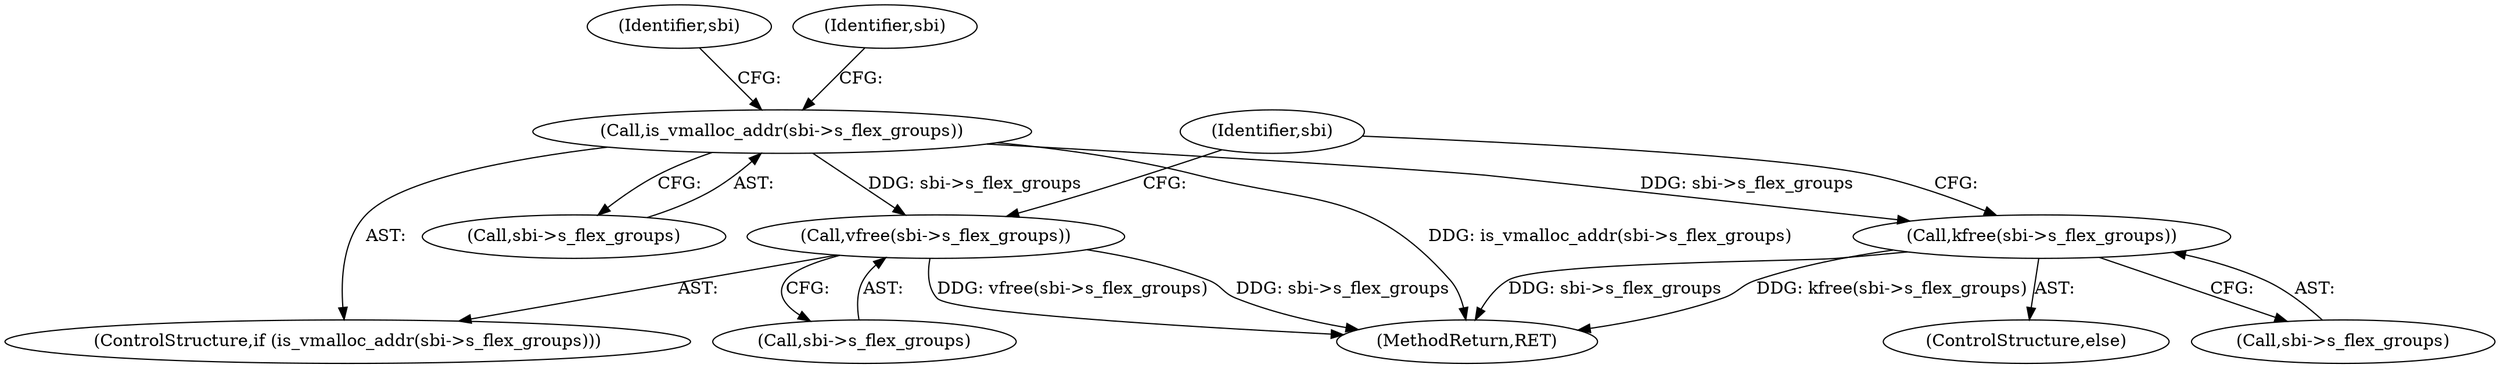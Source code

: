 digraph "0_linux_0449641130f5652b344ef6fa39fa019d7e94660a@API" {
"1002127" [label="(Call,is_vmalloc_addr(sbi->s_flex_groups))"];
"1002131" [label="(Call,vfree(sbi->s_flex_groups))"];
"1002136" [label="(Call,kfree(sbi->s_flex_groups))"];
"1002227" [label="(MethodReturn,RET)"];
"1002128" [label="(Call,sbi->s_flex_groups)"];
"1002135" [label="(ControlStructure,else)"];
"1002127" [label="(Call,is_vmalloc_addr(sbi->s_flex_groups))"];
"1002136" [label="(Call,kfree(sbi->s_flex_groups))"];
"1002126" [label="(ControlStructure,if (is_vmalloc_addr(sbi->s_flex_groups)))"];
"1002133" [label="(Identifier,sbi)"];
"1002132" [label="(Call,sbi->s_flex_groups)"];
"1002143" [label="(Identifier,sbi)"];
"1002137" [label="(Call,sbi->s_flex_groups)"];
"1002131" [label="(Call,vfree(sbi->s_flex_groups))"];
"1002138" [label="(Identifier,sbi)"];
"1002127" -> "1002126"  [label="AST: "];
"1002127" -> "1002128"  [label="CFG: "];
"1002128" -> "1002127"  [label="AST: "];
"1002133" -> "1002127"  [label="CFG: "];
"1002138" -> "1002127"  [label="CFG: "];
"1002127" -> "1002227"  [label="DDG: is_vmalloc_addr(sbi->s_flex_groups)"];
"1002127" -> "1002131"  [label="DDG: sbi->s_flex_groups"];
"1002127" -> "1002136"  [label="DDG: sbi->s_flex_groups"];
"1002131" -> "1002126"  [label="AST: "];
"1002131" -> "1002132"  [label="CFG: "];
"1002132" -> "1002131"  [label="AST: "];
"1002143" -> "1002131"  [label="CFG: "];
"1002131" -> "1002227"  [label="DDG: vfree(sbi->s_flex_groups)"];
"1002131" -> "1002227"  [label="DDG: sbi->s_flex_groups"];
"1002136" -> "1002135"  [label="AST: "];
"1002136" -> "1002137"  [label="CFG: "];
"1002137" -> "1002136"  [label="AST: "];
"1002143" -> "1002136"  [label="CFG: "];
"1002136" -> "1002227"  [label="DDG: sbi->s_flex_groups"];
"1002136" -> "1002227"  [label="DDG: kfree(sbi->s_flex_groups)"];
}
